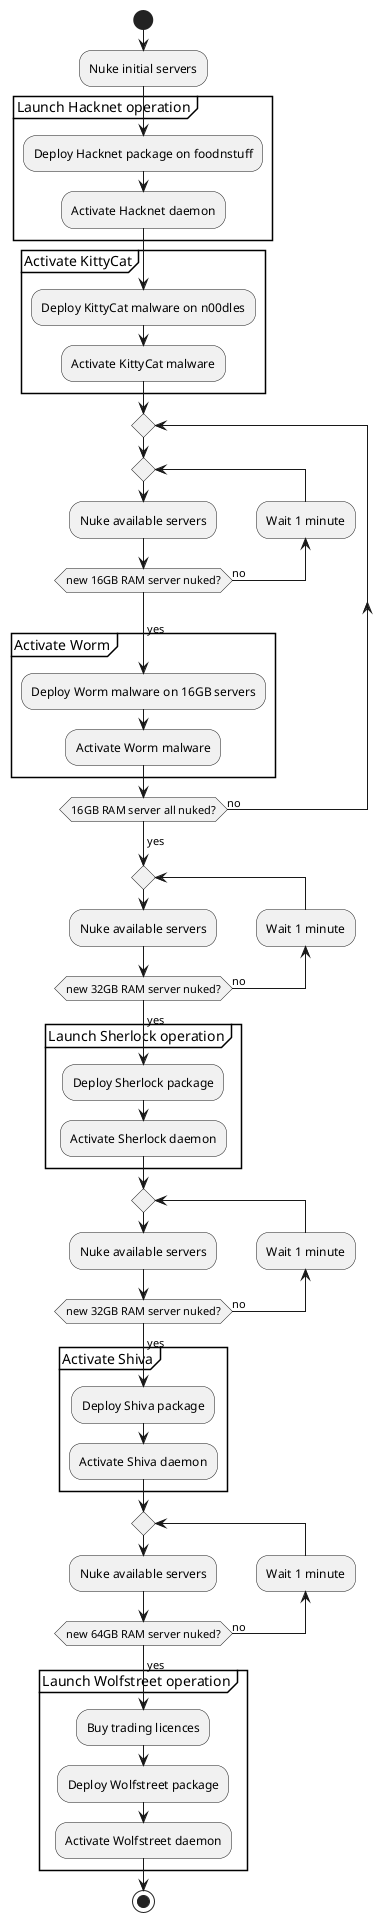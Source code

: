@startuml
'https://plantuml.com/activity-diagram-beta

start
:Nuke initial servers;

group Launch Hacknet operation
    :Deploy Hacknet package on foodnstuff;
    :Activate Hacknet daemon;
end group

group Activate KittyCat
    :Deploy KittyCat malware on n00dles;
    :Activate KittyCat malware;
end group

repeat
    repeat
        :Nuke available servers;
        backward:Wait 1 minute;
    repeat while (new 16GB RAM server nuked?) is (no)
    ->yes;

    group Activate Worm
        :Deploy Worm malware on 16GB servers;
        :Activate Worm malware;
    end group
repeat while (16GB RAM server all nuked?) is (no)
    ->yes;

repeat
    :Nuke available servers;
    backward:Wait 1 minute;
repeat while (new 32GB RAM server nuked?) is (no)
->yes;

group Launch Sherlock operation
    :Deploy Sherlock package;
    :Activate Sherlock daemon;
end group

repeat
    :Nuke available servers;
    backward:Wait 1 minute;
repeat while (new 32GB RAM server nuked?) is (no)
->yes;

group Activate Shiva
    :Deploy Shiva package;
    :Activate Shiva daemon;
end group

repeat
    :Nuke available servers;
    backward:Wait 1 minute;
repeat while (new 64GB RAM server nuked?) is (no)
->yes;

group Launch Wolfstreet operation
    :Buy trading licences;
    :Deploy Wolfstreet package;
    :Activate Wolfstreet daemon;
end group






stop

@enduml